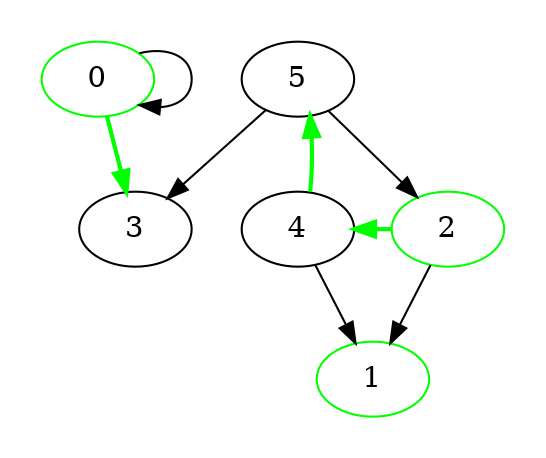 digraph G {
  0[color=green];
  1[color=green];
  2[color=green];

  0 -> 0;
  2 -> 1;
  4 -> 1;
  5 -> 2;
  0 -> 3 [constraint = false, style=bold, color=green];
  5 -> 3;
  2 -> 4 [constraint = false, style=bold, color=green];
  4 -> 5 [constraint = false, style=bold, color=green];
  5 -> 4 [style = invis];

  subgraph cluster0 {
      style=filled;
      color=white;
      0;
  }
  subgraph cluster1 {
      style=filled;
      color=white;
    1;
  }
  subgraph cluster2 {
      style=filled;
      color=white;
    3;
  }
  subgraph cluster3 {
      style=filled;
      color=white;
    2; 4; 5;
  }
 }